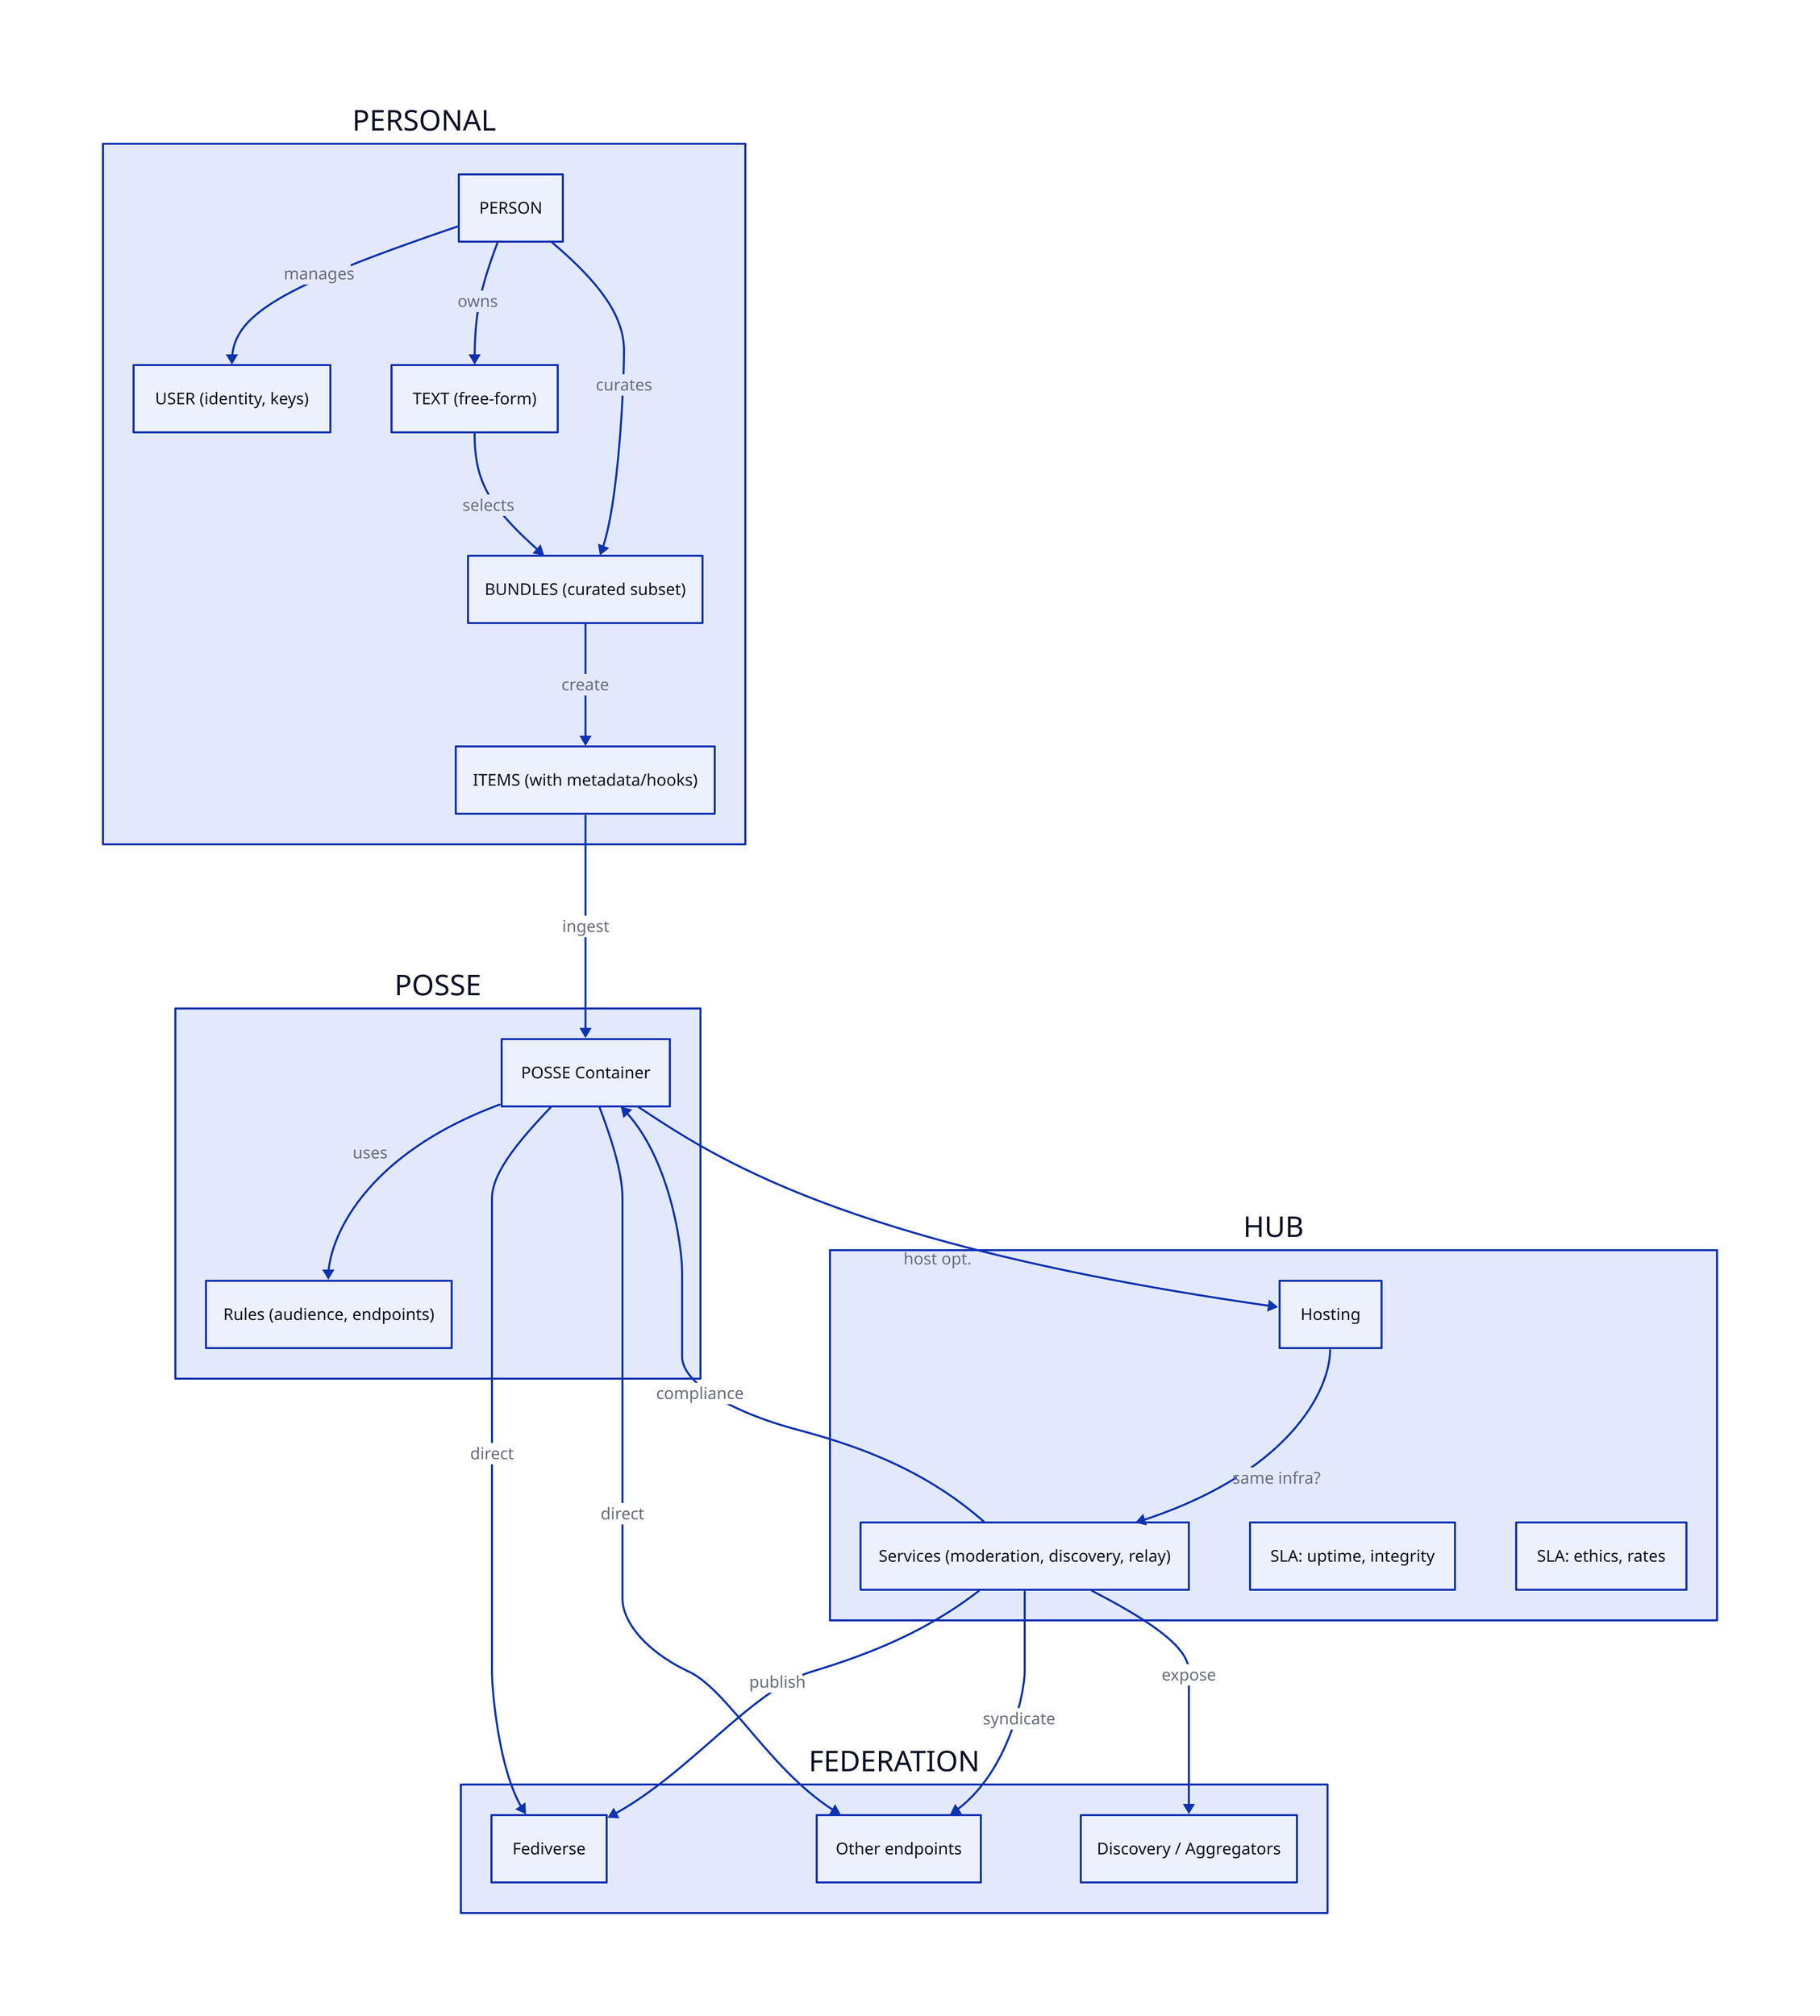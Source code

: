 direction: down

personal: {
  label: "PERSONAL"
  person: "PERSON"
  user: "USER (identity, keys)"
  text: "TEXT (free-form)"
  bundles: "BUNDLES (curated subset)"
  items: "ITEMS (with metadata/hooks)"

  person -> user: "manages"
  person -> text: "owns"
  person -> bundles: "curates"
  text -> bundles: "selects"
  bundles -> items: "create"
}

posse: {
  label: "POSSE"
  container: "POSSE Container"
  rules: "Rules (audience, endpoints)"
  container -> rules: "uses"
}

personal.items -> posse.container: "ingest"

communal: {
  label: "HUB"
  host: "Hosting"
  services: "Services (moderation, discovery, relay)"
  sla_host: "SLA: uptime, integrity"
  sla_services: "SLA: ethics, rates"
  host -> services: "same infra?"
}

posse.container -> communal.host: "host opt."

federation: {
  label: "FEDERATION"
  fedi: "Fediverse"
  other: "Other endpoints"
  discover: "Discovery / Aggregators"
}

communal.services -> federation.fedi: "publish"
communal.services -> federation.other: "syndicate"
communal.services -> federation.discover: "expose"
posse.container -> federation.fedi: "direct"
posse.container -> federation.other: "direct"
communal.services -> posse.container: "compliance"
